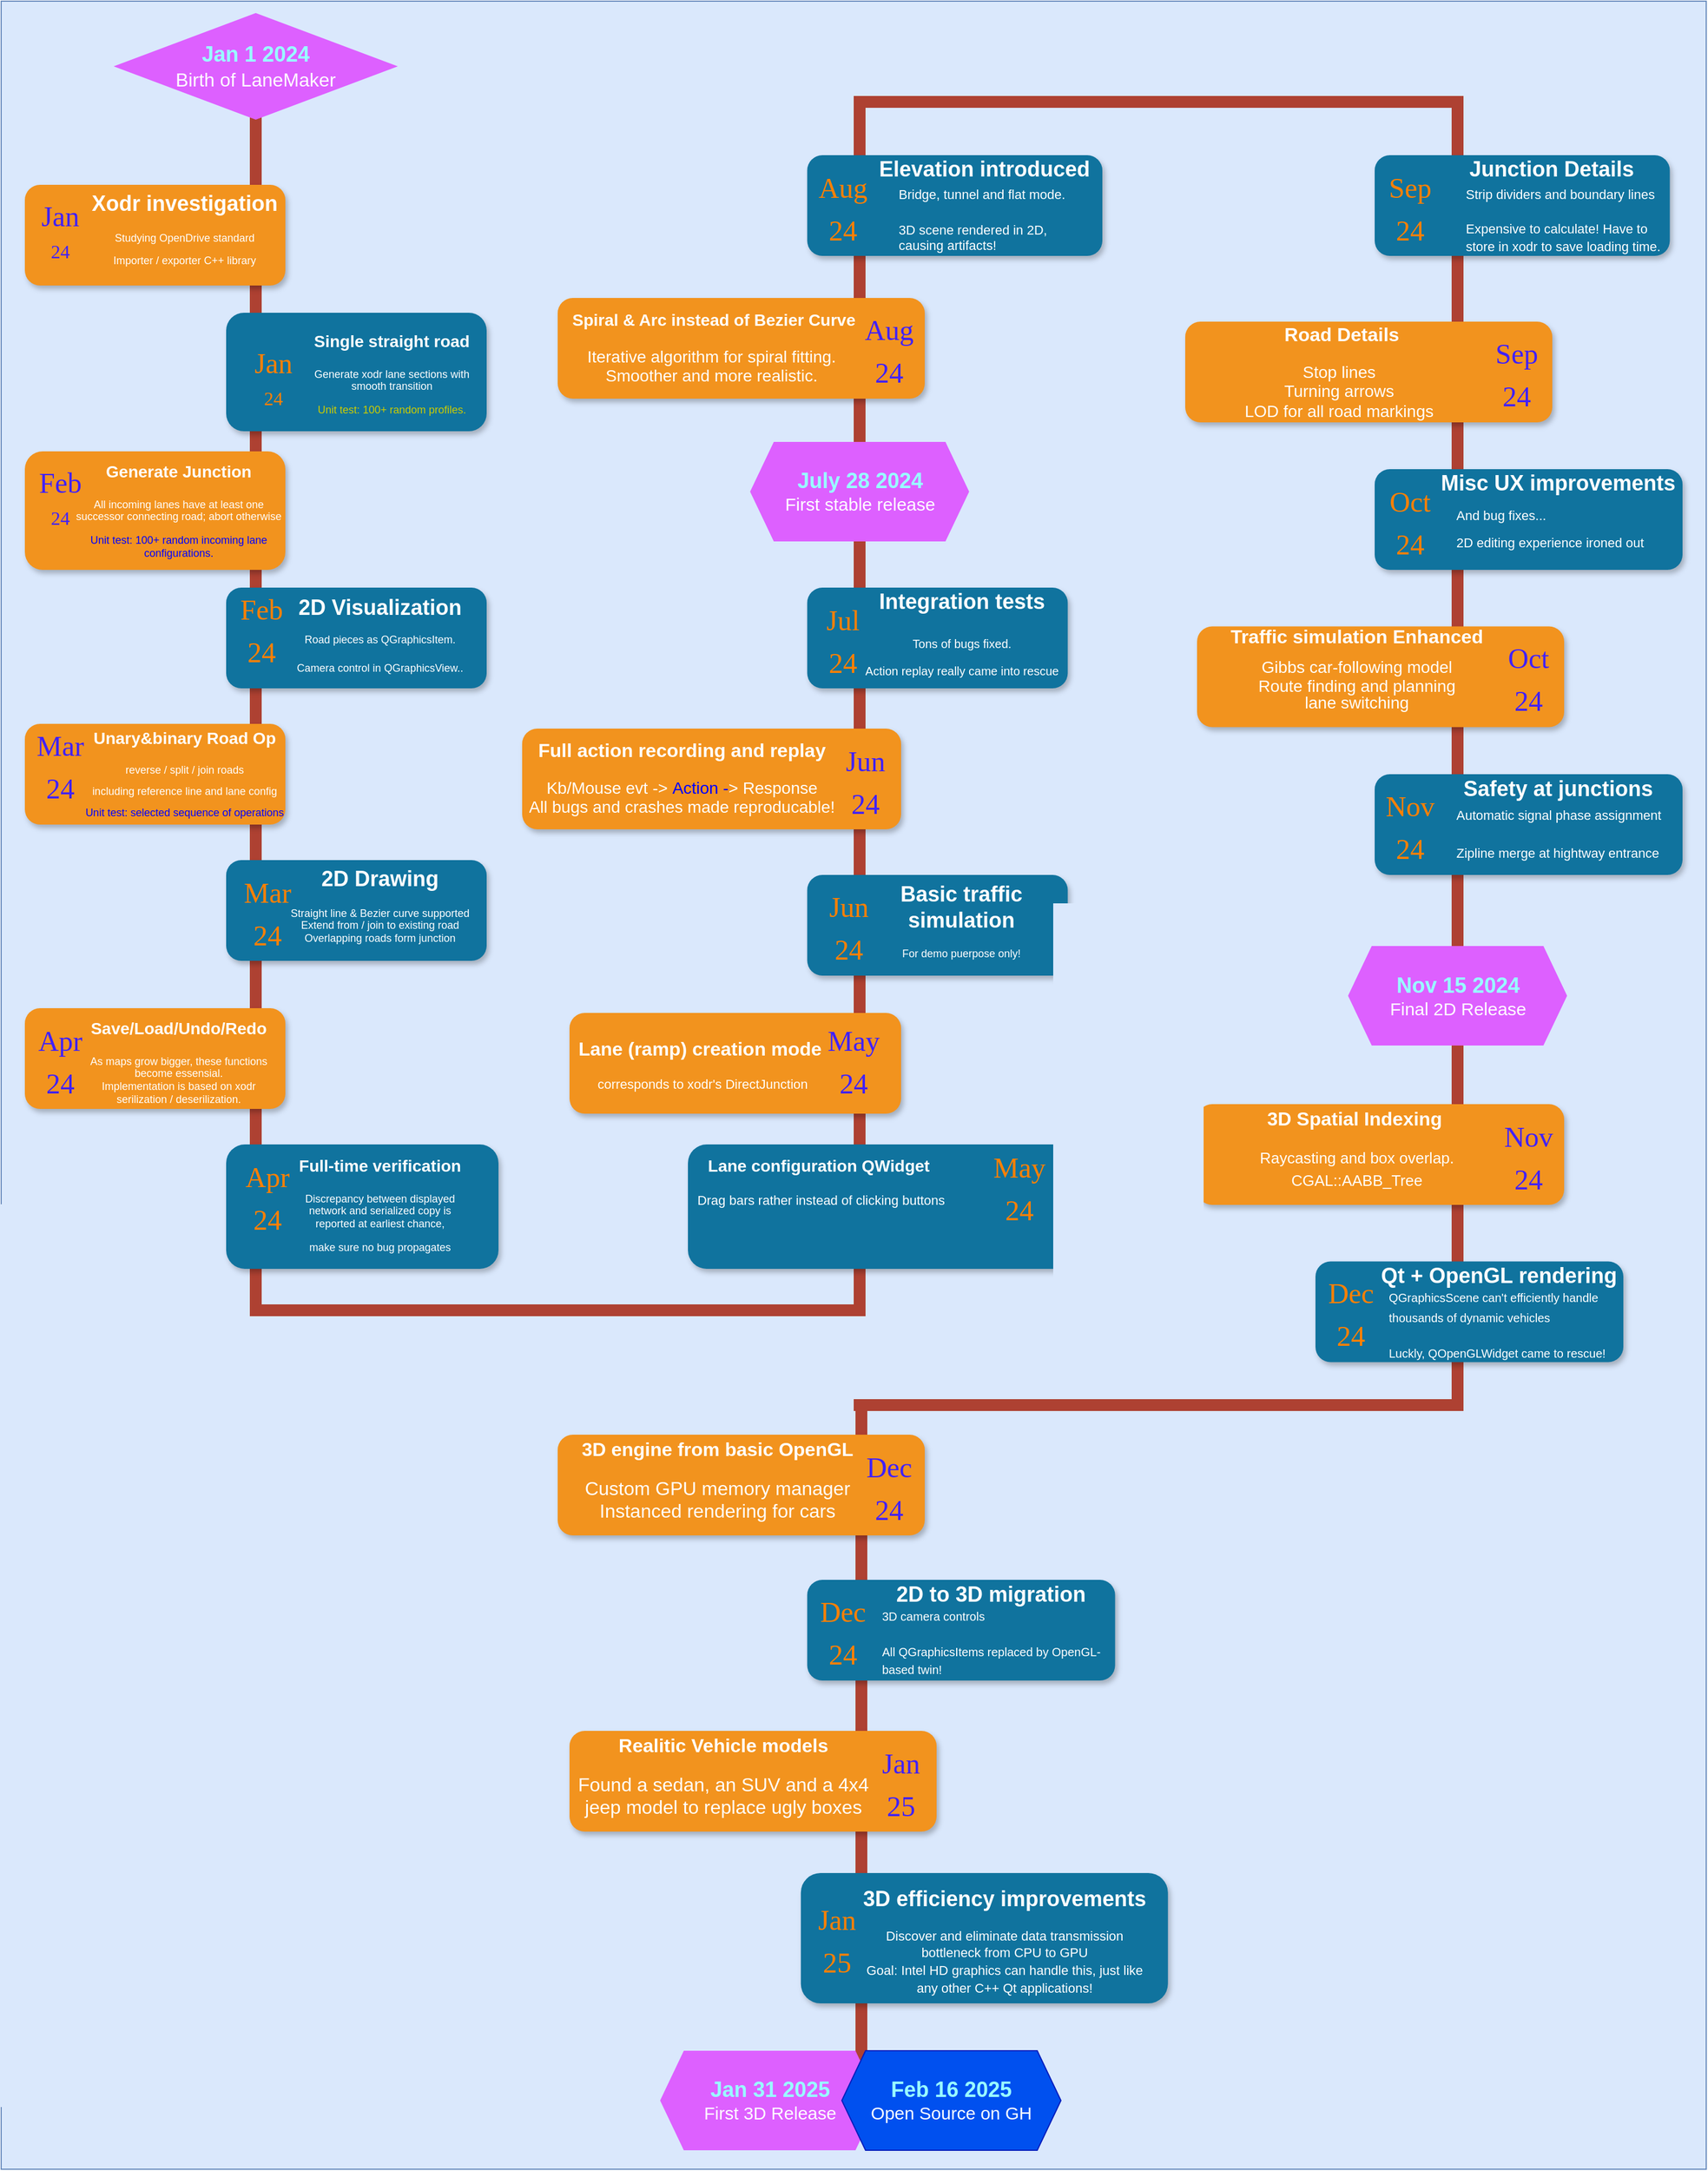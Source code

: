 <mxfile version="26.0.10">
  <diagram name="Page-1" id="fbcf5db9-b524-4cd4-e4f3-379dc89c3999">
    <mxGraphModel dx="1881" dy="1330" grid="1" gridSize="10" guides="1" tooltips="1" connect="1" arrows="1" fold="1" page="1" pageScale="1" pageWidth="850" pageHeight="1100" background="none" math="0" shadow="0">
      <root>
        <mxCell id="0" />
        <mxCell id="1" parent="0" />
        <mxCell id="gdTOuHleY5k2Hak_XxqP-114" value="" style="rounded=0;whiteSpace=wrap;html=1;fillColor=#dae8fc;strokeColor=#6c8ebf;" parent="1" vertex="1">
          <mxGeometry x="160" y="10" width="1440" height="1830" as="geometry" />
        </mxCell>
        <mxCell id="2a0f93b5c73ef8e7-1" value="" style="line;strokeWidth=10;direction=south;html=1;fillColor=none;fontSize=13;fontColor=#000000;align=center;strokeColor=#AE4132;" parent="1" vertex="1">
          <mxGeometry x="370" y="100" width="10" height="1020" as="geometry" />
        </mxCell>
        <mxCell id="2a0f93b5c73ef8e7-2" value="" style="rounded=1;whiteSpace=wrap;html=1;strokeColor=none;strokeWidth=1;fillColor=#F2931E;fontSize=13;fontColor=#FFFFFF;align=center;gradientColor=none;gradientDirection=east;verticalAlign=top;shadow=1;" parent="1" vertex="1">
          <mxGeometry x="180" y="165" width="220" height="85" as="geometry" />
        </mxCell>
        <mxCell id="2a0f93b5c73ef8e7-3" value="&lt;font face=&quot;Verdana&quot; style=&quot;font-size: 24px; line-height: 60%; color: light-dark(rgb(65, 33, 255), rgb(18, 18, 18));&quot;&gt;Jan&lt;/font&gt;&lt;div style=&quot;line-height: 60%;&quot;&gt;&lt;span style=&quot;font-size: medium; background-color: transparent; line-height: 60%;&quot;&gt;&lt;font style=&quot;color: light-dark(rgb(65, 33, 255), rgb(18, 18, 18));&quot; face=&quot;Verdana&quot;&gt;24&lt;/font&gt;&lt;/span&gt;&lt;/div&gt;" style="text;html=1;strokeColor=none;fillColor=none;align=center;verticalAlign=middle;whiteSpace=wrap;fontSize=30;fontColor=#FFFFFF;" parent="1" vertex="1">
          <mxGeometry x="190" y="169" width="40" height="60" as="geometry" />
        </mxCell>
        <mxCell id="2a0f93b5c73ef8e7-4" value="" style="rounded=1;whiteSpace=wrap;html=1;strokeColor=none;strokeWidth=1;fillColor=#10739E;fontSize=13;fontColor=#FFFFFF;align=center;gradientColor=none;gradientDirection=east;verticalAlign=top;shadow=1;" parent="1" vertex="1">
          <mxGeometry x="350" y="273" width="220" height="100" as="geometry" />
        </mxCell>
        <mxCell id="2a0f93b5c73ef8e7-6" value="" style="rounded=1;whiteSpace=wrap;html=1;strokeColor=none;strokeWidth=1;fillColor=#F2931E;fontSize=13;fontColor=#FFFFFF;align=center;gradientColor=none;gradientDirection=east;verticalAlign=top;shadow=1;" parent="1" vertex="1">
          <mxGeometry x="180" y="390" width="220" height="100" as="geometry" />
        </mxCell>
        <mxCell id="2a0f93b5c73ef8e7-8" value="" style="rounded=1;whiteSpace=wrap;html=1;strokeColor=none;strokeWidth=1;fillColor=#10739E;fontSize=13;fontColor=#FFFFFF;align=center;gradientColor=none;gradientDirection=east;verticalAlign=top;shadow=1;" parent="1" vertex="1">
          <mxGeometry x="350" y="505" width="220" height="85" as="geometry" />
        </mxCell>
        <mxCell id="2a0f93b5c73ef8e7-10" value="" style="rounded=1;whiteSpace=wrap;html=1;strokeColor=none;strokeWidth=1;fillColor=#F2931E;fontSize=13;fontColor=#FFFFFF;align=center;gradientColor=none;gradientDirection=east;verticalAlign=top;shadow=1;" parent="1" vertex="1">
          <mxGeometry x="180" y="620" width="220" height="85" as="geometry" />
        </mxCell>
        <mxCell id="2a0f93b5c73ef8e7-12" value="" style="rounded=1;whiteSpace=wrap;html=1;strokeColor=none;strokeWidth=1;fillColor=#10739E;fontSize=13;fontColor=#FFFFFF;align=center;gradientColor=none;gradientDirection=east;verticalAlign=top;shadow=1;" parent="1" vertex="1">
          <mxGeometry x="350" y="735" width="220" height="85" as="geometry" />
        </mxCell>
        <mxCell id="2a0f93b5c73ef8e7-14" value="" style="rounded=1;whiteSpace=wrap;html=1;strokeColor=none;strokeWidth=1;fillColor=#F2931E;fontSize=13;fontColor=#FFFFFF;align=center;gradientColor=none;gradientDirection=east;verticalAlign=top;shadow=1;" parent="1" vertex="1">
          <mxGeometry x="180" y="860" width="220" height="85" as="geometry" />
        </mxCell>
        <mxCell id="2a0f93b5c73ef8e7-16" value="" style="rounded=1;whiteSpace=wrap;html=1;strokeColor=none;strokeWidth=1;fillColor=#10739E;fontSize=13;fontColor=#FFFFFF;align=center;gradientColor=none;gradientDirection=east;verticalAlign=top;shadow=1;" parent="1" vertex="1">
          <mxGeometry x="350" y="975" width="230" height="105" as="geometry" />
        </mxCell>
        <mxCell id="2a0f93b5c73ef8e7-18" value="&lt;h1 style=&quot;text-align: start;&quot;&gt;&lt;font style=&quot;font-size: 18px;&quot;&gt;Xodr&amp;nbsp;investigation&lt;/font&gt;&lt;/h1&gt;&lt;p&gt;Studying OpenDrive standard&lt;/p&gt;&lt;p&gt;Importer / exporter C++ library&lt;br&gt;&lt;/p&gt;&lt;p&gt;&lt;br&gt;&lt;/p&gt;" style="text;html=1;spacing=5;spacingTop=-20;whiteSpace=wrap;overflow=hidden;strokeColor=none;strokeWidth=4;fillColor=none;gradientColor=#007FFF;fontSize=9;fontColor=#FFFFFF;align=center;" parent="1" vertex="1">
          <mxGeometry x="230" y="169" width="170" height="77" as="geometry" />
        </mxCell>
        <mxCell id="2a0f93b5c73ef8e7-19" value="&lt;h1&gt;&lt;font style=&quot;font-size: 14px;&quot;&gt;Single straight road&lt;/font&gt;&lt;/h1&gt;&lt;p&gt;Generate xodr lane sections with smooth transition&lt;/p&gt;&lt;p&gt;&lt;font style=&quot;color: rgb(204, 204, 0);&quot;&gt;Unit test: 100+ random profiles.&lt;/font&gt;&lt;/p&gt;" style="text;html=1;spacing=5;spacingTop=-20;whiteSpace=wrap;overflow=hidden;strokeColor=none;strokeWidth=4;fillColor=none;gradientColor=#007FFF;fontSize=9;fontColor=#FFFFFF;align=center;" parent="1" vertex="1">
          <mxGeometry x="410" y="284" width="160" height="96" as="geometry" />
        </mxCell>
        <mxCell id="2a0f93b5c73ef8e7-20" value="&lt;h1&gt;&lt;font style=&quot;font-size: 14px;&quot;&gt;Generate Junction&lt;/font&gt;&lt;/h1&gt;&lt;p&gt;All incoming lanes have at least one successor connecting road; abort otherwise&lt;/p&gt;&lt;p&gt;&lt;font style=&quot;color: rgb(0, 0, 255);&quot;&gt;Unit test: 100+ random incoming lane configurations.&lt;/font&gt;&lt;/p&gt;" style="text;html=1;spacing=5;spacingTop=-20;whiteSpace=wrap;overflow=hidden;strokeColor=none;strokeWidth=4;fillColor=none;gradientColor=#007FFF;fontSize=9;fontColor=#FFFFFF;align=center;" parent="1" vertex="1">
          <mxGeometry x="215" y="394" width="190" height="96" as="geometry" />
        </mxCell>
        <mxCell id="2a0f93b5c73ef8e7-21" value="&lt;h1&gt;2D Visualization&lt;/h1&gt;&lt;p style=&quot;line-height: 70%;&quot;&gt;Road pieces as QGraphicsItem.&lt;/p&gt;&lt;h1 style=&quot;line-height: 70%;&quot;&gt;&lt;span style=&quot;background-color: transparent; color: light-dark(rgb(255, 255, 255), rgb(18, 18, 18)); font-size: 9px; font-weight: normal; line-height: 70%;&quot;&gt;Camera control in&amp;nbsp;&lt;/span&gt;&lt;span style=&quot;background-color: transparent; color: light-dark(rgb(255, 255, 255), rgb(18, 18, 18)); font-size: 9px; font-weight: normal; line-height: 70%;&quot;&gt;QGraphicsView.&lt;/span&gt;&lt;span style=&quot;background-color: transparent; color: light-dark(rgb(255, 255, 255), rgb(18, 18, 18)); font-size: 9px; font-weight: normal; line-height: 100%;&quot;&gt;.&lt;/span&gt;&lt;/h1&gt;&lt;h1&gt;&lt;br&gt;&lt;/h1&gt;" style="text;html=1;spacing=5;spacingTop=-20;whiteSpace=wrap;overflow=hidden;strokeColor=none;strokeWidth=4;fillColor=none;gradientColor=#007FFF;fontSize=9;fontColor=#FFFFFF;align=center;" parent="1" vertex="1">
          <mxGeometry x="400" y="510" width="160" height="76" as="geometry" />
        </mxCell>
        <mxCell id="2a0f93b5c73ef8e7-22" value="&lt;h1&gt;&lt;span style=&quot;font-size: 14px;&quot;&gt;Unary&amp;amp;binary Road Op&lt;/span&gt;&lt;/h1&gt;&lt;p style=&quot;line-height: 100%;&quot;&gt;reverse / split / join roads&lt;/p&gt;&lt;p style=&quot;line-height: 100%;&quot;&gt;including reference line and lane config&lt;/p&gt;&lt;p style=&quot;line-height: 100%;&quot;&gt;&lt;font style=&quot;color: rgb(0, 0, 255);&quot;&gt;Unit test: selected sequence of operations&lt;/font&gt;&lt;/p&gt;" style="text;html=1;spacing=5;spacingTop=-20;whiteSpace=wrap;overflow=hidden;strokeColor=none;strokeWidth=4;fillColor=none;gradientColor=#007FFF;fontSize=9;fontColor=#FFFFFF;align=center;" parent="1" vertex="1">
          <mxGeometry x="225" y="619" width="180" height="86" as="geometry" />
        </mxCell>
        <mxCell id="2a0f93b5c73ef8e7-23" value="&lt;h1&gt;2D Drawing&lt;/h1&gt;&lt;div&gt;Straight line &amp;amp; Bezier curve supported&lt;/div&gt;&lt;div&gt;Extend from / join to existing road&lt;/div&gt;&lt;div&gt;Overlapping roads form junction&lt;/div&gt;" style="text;html=1;spacing=5;spacingTop=-20;whiteSpace=wrap;overflow=hidden;strokeColor=none;strokeWidth=4;fillColor=none;gradientColor=#007FFF;fontSize=9;fontColor=#FFFFFF;align=center;" parent="1" vertex="1">
          <mxGeometry x="400" y="739" width="160" height="77" as="geometry" />
        </mxCell>
        <mxCell id="2a0f93b5c73ef8e7-24" value="&lt;h1&gt;&lt;span style=&quot;background-color: transparent; color: light-dark(rgb(255, 255, 255), rgb(18, 18, 18)); font-size: 14px;&quot;&gt;Save/Load/Undo/Redo&lt;/span&gt;&lt;/h1&gt;&lt;div&gt;&lt;font style=&quot;font-size: 9px;&quot;&gt;As maps grow bigger, these functions become essensial.&lt;/font&gt;&lt;/div&gt;&lt;div&gt;&lt;font style=&quot;font-size: 9px;&quot;&gt;Implementation is based on xodr serilization / de&lt;/font&gt;&lt;span style=&quot;background-color: transparent; color: light-dark(rgb(255, 255, 255), rgb(18, 18, 18));&quot;&gt;serilization.&lt;/span&gt;&lt;/div&gt;" style="text;html=1;spacing=5;spacingTop=-20;whiteSpace=wrap;overflow=hidden;strokeColor=none;strokeWidth=4;fillColor=none;gradientColor=#007FFF;fontSize=9;fontColor=#FFFFFF;align=center;" parent="1" vertex="1">
          <mxGeometry x="230" y="864" width="160" height="77" as="geometry" />
        </mxCell>
        <mxCell id="2a0f93b5c73ef8e7-25" value="&lt;h1&gt;&lt;font style=&quot;font-size: 14px;&quot;&gt;Full-time verification&lt;/font&gt;&lt;/h1&gt;&lt;p&gt;Discrepancy between displayed network and serialized copy is reported at earliest chance,&lt;/p&gt;&lt;p&gt;make sure no bug propagates&lt;/p&gt;" style="text;html=1;spacing=5;spacingTop=-20;whiteSpace=wrap;overflow=hidden;strokeColor=none;strokeWidth=4;fillColor=none;gradientColor=#007FFF;fontSize=9;fontColor=#FFFFFF;align=center;" parent="1" vertex="1">
          <mxGeometry x="400" y="980" width="160" height="90" as="geometry" />
        </mxCell>
        <mxCell id="gdTOuHleY5k2Hak_XxqP-1" value="&lt;font face=&quot;Verdana&quot; style=&quot;font-size: 24px; line-height: 60%; color: rgb(255, 128, 0);&quot;&gt;Jan&lt;/font&gt;&lt;div style=&quot;line-height: 60%;&quot;&gt;&lt;span style=&quot;font-size: medium; background-color: transparent; line-height: 60%;&quot;&gt;&lt;font style=&quot;color: rgb(255, 128, 0);&quot; face=&quot;Verdana&quot;&gt;24&lt;/font&gt;&lt;/span&gt;&lt;/div&gt;" style="text;html=1;strokeColor=none;fillColor=none;align=center;verticalAlign=middle;whiteSpace=wrap;fontSize=30;fontColor=#FFFFFF;" parent="1" vertex="1">
          <mxGeometry x="370" y="293" width="40" height="60" as="geometry" />
        </mxCell>
        <mxCell id="gdTOuHleY5k2Hak_XxqP-2" value="&lt;font face=&quot;Verdana&quot; style=&quot;font-size: 24px; line-height: 60%; color: light-dark(rgb(65, 33, 255), rgb(18, 18, 18));&quot;&gt;Feb&lt;/font&gt;&lt;div style=&quot;line-height: 60%;&quot;&gt;&lt;span style=&quot;font-size: medium; background-color: transparent; line-height: 60%;&quot;&gt;&lt;font style=&quot;color: light-dark(rgb(65, 33, 255), rgb(18, 18, 18));&quot; face=&quot;Verdana&quot;&gt;24&lt;/font&gt;&lt;/span&gt;&lt;/div&gt;" style="text;html=1;strokeColor=none;fillColor=none;align=center;verticalAlign=middle;whiteSpace=wrap;fontSize=30;fontColor=#FFFFFF;" parent="1" vertex="1">
          <mxGeometry x="190" y="394" width="40" height="60" as="geometry" />
        </mxCell>
        <mxCell id="gdTOuHleY5k2Hak_XxqP-4" value="&lt;font face=&quot;Verdana&quot; color=&quot;#ff8000&quot;&gt;&lt;span style=&quot;font-size: 24px;&quot;&gt;Feb&lt;/span&gt;&lt;/font&gt;&lt;div&gt;&lt;font face=&quot;Verdana&quot; color=&quot;#ff8000&quot;&gt;&lt;span style=&quot;font-size: 24px;&quot;&gt;24&lt;/span&gt;&lt;/font&gt;&lt;/div&gt;" style="text;html=1;strokeColor=none;fillColor=none;align=center;verticalAlign=middle;whiteSpace=wrap;fontSize=30;fontColor=#FFFFFF;" parent="1" vertex="1">
          <mxGeometry x="360" y="509" width="40" height="60" as="geometry" />
        </mxCell>
        <mxCell id="gdTOuHleY5k2Hak_XxqP-5" value="&lt;font face=&quot;Verdana&quot; color=&quot;#4121ff&quot;&gt;&lt;span style=&quot;font-size: 24px;&quot;&gt;Mar&lt;/span&gt;&lt;/font&gt;&lt;div&gt;&lt;font face=&quot;Verdana&quot; color=&quot;#4121ff&quot;&gt;&lt;span style=&quot;font-size: 24px;&quot;&gt;24&lt;/span&gt;&lt;/font&gt;&lt;/div&gt;" style="text;html=1;strokeColor=none;fillColor=none;align=center;verticalAlign=middle;whiteSpace=wrap;fontSize=30;fontColor=#FFFFFF;" parent="1" vertex="1">
          <mxGeometry x="190" y="624" width="40" height="60" as="geometry" />
        </mxCell>
        <mxCell id="gdTOuHleY5k2Hak_XxqP-6" value="&lt;font face=&quot;Verdana&quot; color=&quot;#ff8000&quot;&gt;&lt;span style=&quot;font-size: 24px;&quot;&gt;Mar&lt;/span&gt;&lt;/font&gt;&lt;div&gt;&lt;font face=&quot;Verdana&quot; color=&quot;#ff8000&quot;&gt;&lt;span style=&quot;font-size: 24px;&quot;&gt;24&lt;/span&gt;&lt;/font&gt;&lt;/div&gt;" style="text;html=1;strokeColor=none;fillColor=none;align=center;verticalAlign=middle;whiteSpace=wrap;fontSize=30;fontColor=#FFFFFF;" parent="1" vertex="1">
          <mxGeometry x="365" y="747.5" width="40" height="60" as="geometry" />
        </mxCell>
        <mxCell id="gdTOuHleY5k2Hak_XxqP-7" value="&lt;font face=&quot;Verdana&quot; color=&quot;#4121ff&quot;&gt;&lt;span style=&quot;font-size: 24px;&quot;&gt;Apr&lt;/span&gt;&lt;/font&gt;&lt;div&gt;&lt;font face=&quot;Verdana&quot; color=&quot;#4121ff&quot;&gt;&lt;span style=&quot;font-size: 24px;&quot;&gt;24&lt;/span&gt;&lt;/font&gt;&lt;/div&gt;" style="text;html=1;strokeColor=none;fillColor=none;align=center;verticalAlign=middle;whiteSpace=wrap;fontSize=30;fontColor=#FFFFFF;" parent="1" vertex="1">
          <mxGeometry x="190" y="872.5" width="40" height="60" as="geometry" />
        </mxCell>
        <mxCell id="gdTOuHleY5k2Hak_XxqP-8" value="&lt;font face=&quot;Verdana&quot; color=&quot;#ff8000&quot;&gt;&lt;span style=&quot;font-size: 24px;&quot;&gt;Apr&lt;/span&gt;&lt;/font&gt;&lt;div&gt;&lt;font face=&quot;Verdana&quot; color=&quot;#ff8000&quot;&gt;&lt;span style=&quot;font-size: 24px;&quot;&gt;24&lt;/span&gt;&lt;/font&gt;&lt;/div&gt;" style="text;html=1;strokeColor=none;fillColor=none;align=center;verticalAlign=middle;whiteSpace=wrap;fontSize=30;fontColor=#FFFFFF;" parent="1" vertex="1">
          <mxGeometry x="365" y="987.5" width="40" height="60" as="geometry" />
        </mxCell>
        <mxCell id="gdTOuHleY5k2Hak_XxqP-11" value="" style="line;strokeWidth=10;direction=west;html=1;fillColor=none;fontSize=13;fontColor=#000000;align=center;strokeColor=#AE4132;rotation=0;" parent="1" vertex="1">
          <mxGeometry x="370" y="1110" width="515" height="10" as="geometry" />
        </mxCell>
        <mxCell id="gdTOuHleY5k2Hak_XxqP-13" value="" style="line;strokeWidth=10;direction=south;html=1;fillColor=none;fontSize=13;fontColor=#000000;align=center;strokeColor=#AE4132;" parent="1" vertex="1">
          <mxGeometry x="880" y="100" width="10" height="1020" as="geometry" />
        </mxCell>
        <mxCell id="gdTOuHleY5k2Hak_XxqP-14" value="" style="rounded=1;whiteSpace=wrap;html=1;strokeColor=none;strokeWidth=1;fillColor=#F2931E;fontSize=13;fontColor=#FFFFFF;align=center;gradientColor=none;gradientDirection=east;verticalAlign=top;shadow=1;" parent="1" vertex="1">
          <mxGeometry x="640" y="864" width="280" height="85" as="geometry" />
        </mxCell>
        <mxCell id="gdTOuHleY5k2Hak_XxqP-15" value="" style="rounded=1;whiteSpace=wrap;html=1;strokeColor=none;strokeWidth=1;fillColor=#10739E;fontSize=13;fontColor=#FFFFFF;align=center;gradientColor=none;gradientDirection=east;verticalAlign=top;shadow=1;" parent="1" vertex="1">
          <mxGeometry x="740" y="975" width="330" height="105" as="geometry" />
        </mxCell>
        <mxCell id="gdTOuHleY5k2Hak_XxqP-17" value="&lt;h1&gt;&lt;span style=&quot;background-color: transparent; color: light-dark(rgb(255, 255, 255), rgb(18, 18, 18)); font-size: 14px;&quot;&gt;Lane configuration QWidget&amp;nbsp;&lt;/span&gt;&lt;/h1&gt;&lt;div&gt;&lt;span style=&quot;font-size: 11px;&quot;&gt;Drag bars rather instead of clicking buttons&lt;/span&gt;&lt;/div&gt;" style="text;html=1;spacing=5;spacingTop=-20;whiteSpace=wrap;overflow=hidden;strokeColor=none;strokeWidth=4;fillColor=none;gradientColor=#007FFF;fontSize=9;fontColor=#FFFFFF;align=center;" parent="1" vertex="1">
          <mxGeometry x="740" y="980" width="225" height="50" as="geometry" />
        </mxCell>
        <mxCell id="gdTOuHleY5k2Hak_XxqP-18" value="" style="shape=image;verticalLabelPosition=bottom;labelBackgroundColor=default;verticalAlign=top;aspect=fixed;imageAspect=0;image=https://raw.githubusercontent.com/guotata1996/guotata1996.github.io/master/assets/img/post5/profile_editing_widget.JPG;" parent="1" vertex="1">
          <mxGeometry x="749.25" y="1046.04" width="311.5" height="23.96" as="geometry" />
        </mxCell>
        <mxCell id="gdTOuHleY5k2Hak_XxqP-16" value="&lt;font face=&quot;Verdana&quot; color=&quot;#ff8000&quot;&gt;&lt;span style=&quot;font-size: 24px;&quot;&gt;May&lt;/span&gt;&lt;/font&gt;&lt;div&gt;&lt;font face=&quot;Verdana&quot; color=&quot;#ff8000&quot;&gt;&lt;span style=&quot;font-size: 24px;&quot;&gt;24&lt;/span&gt;&lt;/font&gt;&lt;/div&gt;" style="text;html=1;strokeColor=none;fillColor=none;align=center;verticalAlign=middle;whiteSpace=wrap;fontSize=30;fontColor=#FFFFFF;" parent="1" vertex="1">
          <mxGeometry x="1000" y="980" width="40" height="60" as="geometry" />
        </mxCell>
        <mxCell id="gdTOuHleY5k2Hak_XxqP-19" value="&lt;font face=&quot;Verdana&quot; color=&quot;#4121ff&quot;&gt;&lt;span style=&quot;font-size: 24px;&quot;&gt;May 24&lt;/span&gt;&lt;/font&gt;" style="text;html=1;strokeColor=none;fillColor=none;align=center;verticalAlign=middle;whiteSpace=wrap;fontSize=30;fontColor=#FFFFFF;" parent="1" vertex="1">
          <mxGeometry x="860" y="872.5" width="40" height="60" as="geometry" />
        </mxCell>
        <mxCell id="gdTOuHleY5k2Hak_XxqP-21" value="&lt;h1&gt;&lt;span style=&quot;background-color: transparent; color: light-dark(rgb(255, 255, 255), rgb(18, 18, 18));&quot;&gt;&lt;font style=&quot;font-size: 16px;&quot;&gt;Lane (ramp) creation mode&amp;nbsp;&lt;/font&gt;&lt;/span&gt;&lt;/h1&gt;&lt;div&gt;&lt;span style=&quot;font-size: 11px;&quot;&gt;corresponds to xodr&#39;s DirectJunction&lt;/span&gt;&lt;/div&gt;" style="text;html=1;spacing=5;spacingTop=-20;whiteSpace=wrap;overflow=hidden;strokeColor=none;strokeWidth=4;fillColor=none;gradientColor=#007FFF;fontSize=9;fontColor=#FFFFFF;align=center;" parent="1" vertex="1">
          <mxGeometry x="640" y="881.5" width="225" height="50" as="geometry" />
        </mxCell>
        <mxCell id="gdTOuHleY5k2Hak_XxqP-26" value="" style="rounded=1;whiteSpace=wrap;html=1;strokeColor=none;strokeWidth=1;fillColor=#10739E;fontSize=13;fontColor=#FFFFFF;align=center;gradientColor=none;gradientDirection=east;verticalAlign=top;shadow=1;" parent="1" vertex="1">
          <mxGeometry x="840.75" y="747.5" width="220" height="85" as="geometry" />
        </mxCell>
        <mxCell id="gdTOuHleY5k2Hak_XxqP-27" value="&lt;h1&gt;Basic traffic simulation&lt;/h1&gt;&lt;div&gt;For demo puerpose only!&lt;/div&gt;" style="text;html=1;spacing=5;spacingTop=-20;whiteSpace=wrap;overflow=hidden;strokeColor=none;strokeWidth=4;fillColor=none;gradientColor=#007FFF;fontSize=9;fontColor=#FFFFFF;align=center;" parent="1" vertex="1">
          <mxGeometry x="890.75" y="751.5" width="160" height="77" as="geometry" />
        </mxCell>
        <mxCell id="gdTOuHleY5k2Hak_XxqP-28" value="&lt;font face=&quot;Verdana&quot; color=&quot;#ff8000&quot;&gt;&lt;span style=&quot;font-size: 24px;&quot;&gt;Jun&lt;/span&gt;&lt;/font&gt;&lt;div&gt;&lt;font face=&quot;Verdana&quot; color=&quot;#ff8000&quot;&gt;&lt;span style=&quot;font-size: 24px;&quot;&gt;24&lt;/span&gt;&lt;/font&gt;&lt;/div&gt;" style="text;html=1;strokeColor=none;fillColor=none;align=center;verticalAlign=middle;whiteSpace=wrap;fontSize=30;fontColor=#FFFFFF;" parent="1" vertex="1">
          <mxGeometry x="855.75" y="760" width="40" height="60" as="geometry" />
        </mxCell>
        <mxCell id="gdTOuHleY5k2Hak_XxqP-35" value="" style="rounded=1;whiteSpace=wrap;html=1;strokeColor=none;strokeWidth=1;fillColor=#F2931E;fontSize=13;fontColor=#FFFFFF;align=center;gradientColor=none;gradientDirection=east;verticalAlign=top;shadow=1;" parent="1" vertex="1">
          <mxGeometry x="600" y="624" width="320" height="85" as="geometry" />
        </mxCell>
        <mxCell id="gdTOuHleY5k2Hak_XxqP-36" value="&lt;font face=&quot;Verdana&quot; color=&quot;#4121ff&quot;&gt;&lt;span style=&quot;font-size: 24px;&quot;&gt;Jun&lt;/span&gt;&lt;/font&gt;&lt;div&gt;&lt;font face=&quot;Verdana&quot; color=&quot;#4121ff&quot;&gt;&lt;span style=&quot;font-size: 24px;&quot;&gt;24&lt;/span&gt;&lt;/font&gt;&lt;/div&gt;" style="text;html=1;strokeColor=none;fillColor=none;align=center;verticalAlign=middle;whiteSpace=wrap;fontSize=30;fontColor=#FFFFFF;" parent="1" vertex="1">
          <mxGeometry x="870" y="636.5" width="40" height="60" as="geometry" />
        </mxCell>
        <mxCell id="gdTOuHleY5k2Hak_XxqP-37" value="&lt;h1&gt;&lt;span style=&quot;background-color: transparent; color: light-dark(rgb(255, 255, 255), rgb(18, 18, 18));&quot;&gt;&lt;font style=&quot;font-size: 16px;&quot;&gt;Full action recording and replay&lt;/font&gt;&lt;/span&gt;&lt;/h1&gt;&lt;div&gt;&lt;span style=&quot;font-size: 14px;&quot;&gt;Kb/Mouse evt -&amp;gt;&amp;nbsp;&lt;font style=&quot;color: rgb(0, 0, 255);&quot;&gt;Action -&lt;/font&gt;&amp;gt; Response&lt;/span&gt;&lt;/div&gt;&lt;div&gt;&lt;span style=&quot;font-size: 14px;&quot;&gt;All bugs and crashes made reproducable!&lt;/span&gt;&lt;/div&gt;&lt;div&gt;&lt;br&gt;&lt;/div&gt;" style="text;html=1;spacing=5;spacingTop=-20;whiteSpace=wrap;overflow=hidden;strokeColor=none;strokeWidth=4;fillColor=none;gradientColor=#007FFF;fontSize=9;fontColor=#FFFFFF;align=center;" parent="1" vertex="1">
          <mxGeometry x="600" y="630" width="270" height="87.5" as="geometry" />
        </mxCell>
        <mxCell id="gdTOuHleY5k2Hak_XxqP-38" value="&lt;font style=&quot;font-size: 18px; color: rgb(153, 255, 255);&quot;&gt;&lt;b style=&quot;&quot;&gt;Jan 1 2024&lt;/b&gt;&lt;/font&gt;&lt;div&gt;&lt;font style=&quot;font-size: 16px; color: rgb(255, 255, 255);&quot;&gt;Birth of LaneMaker&lt;/font&gt;&lt;/div&gt;" style="rhombus;whiteSpace=wrap;html=1;fillColor=#DD60FF;strokeColor=none;" parent="1" vertex="1">
          <mxGeometry x="255" y="20" width="240" height="90" as="geometry" />
        </mxCell>
        <mxCell id="gdTOuHleY5k2Hak_XxqP-40" value="&lt;font style=&quot;font-size: 18px; color: rgb(153, 255, 255);&quot;&gt;&lt;b style=&quot;&quot;&gt;July 28 2024&lt;/b&gt;&lt;/font&gt;&lt;div&gt;&lt;div&gt;&lt;font style=&quot;color: rgb(255, 255, 255); font-size: 15px;&quot;&gt;First stable release&lt;/font&gt;&lt;/div&gt;&lt;/div&gt;" style="shape=hexagon;perimeter=hexagonPerimeter2;whiteSpace=wrap;html=1;fixedSize=1;fillColor=#DD60FF;strokeColor=none;" parent="1" vertex="1">
          <mxGeometry x="792.5" y="382" width="185" height="84" as="geometry" />
        </mxCell>
        <mxCell id="gdTOuHleY5k2Hak_XxqP-41" value="" style="rounded=1;whiteSpace=wrap;html=1;strokeColor=none;strokeWidth=1;fillColor=#10739E;fontSize=13;fontColor=#FFFFFF;align=center;gradientColor=none;gradientDirection=east;verticalAlign=top;shadow=1;" parent="1" vertex="1">
          <mxGeometry x="840.75" y="505" width="220" height="85" as="geometry" />
        </mxCell>
        <mxCell id="gdTOuHleY5k2Hak_XxqP-42" value="&lt;h1&gt;&lt;span style=&quot;background-color: transparent; color: light-dark(rgb(255, 255, 255), rgb(18, 18, 18));&quot;&gt;Integration tests&lt;/span&gt;&lt;/h1&gt;&lt;h1 style=&quot;line-height: 100%;&quot;&gt;&lt;span style=&quot;font-weight: 400; font-size: x-small; background-color: transparent; color: light-dark(rgb(255, 255, 255), rgb(18, 18, 18)); line-height: 100%;&quot;&gt;Tons of bugs fixed.&lt;/span&gt;&lt;/h1&gt;&lt;div style=&quot;line-height: 100%;&quot;&gt;&lt;span style=&quot;font-size: x-small; line-height: 100%;&quot;&gt;Action replay really came into rescue&lt;/span&gt;&lt;font size=&quot;1&quot;&gt;&lt;span style=&quot;font-weight: 400;&quot;&gt;&lt;/span&gt;&lt;/font&gt;&lt;/div&gt;&lt;div&gt;&lt;br&gt;&lt;/div&gt;" style="text;html=1;spacing=5;spacingTop=-20;whiteSpace=wrap;overflow=hidden;strokeColor=none;strokeWidth=4;fillColor=none;gradientColor=#007FFF;fontSize=9;fontColor=#FFFFFF;align=center;" parent="1" vertex="1">
          <mxGeometry x="881.5" y="505" width="179.25" height="77" as="geometry" />
        </mxCell>
        <mxCell id="gdTOuHleY5k2Hak_XxqP-43" value="&lt;font face=&quot;Verdana&quot; color=&quot;#ff8000&quot;&gt;&lt;span style=&quot;font-size: 24px;&quot;&gt;Jul&lt;/span&gt;&lt;/font&gt;&lt;div&gt;&lt;span style=&quot;font-size: 24px; color: light-dark(rgb(255, 128, 0), rgb(206, 97, 0)); font-family: Verdana; background-color: transparent;&quot;&gt;24&lt;/span&gt;&lt;/div&gt;" style="text;html=1;strokeColor=none;fillColor=none;align=center;verticalAlign=middle;whiteSpace=wrap;fontSize=30;fontColor=#FFFFFF;" parent="1" vertex="1">
          <mxGeometry x="850.75" y="517.5" width="40" height="60" as="geometry" />
        </mxCell>
        <mxCell id="gdTOuHleY5k2Hak_XxqP-44" value="" style="rounded=1;whiteSpace=wrap;html=1;strokeColor=none;strokeWidth=1;fillColor=#F2931E;fontSize=13;fontColor=#FFFFFF;align=center;gradientColor=none;gradientDirection=east;verticalAlign=top;shadow=1;" parent="1" vertex="1">
          <mxGeometry x="630" y="260.5" width="310" height="85" as="geometry" />
        </mxCell>
        <mxCell id="gdTOuHleY5k2Hak_XxqP-45" value="&lt;div&gt;&lt;font face=&quot;Verdana&quot; color=&quot;#4121ff&quot;&gt;&lt;span style=&quot;font-size: 24px;&quot;&gt;Aug&lt;/span&gt;&lt;/font&gt;&lt;/div&gt;&lt;div&gt;&lt;font face=&quot;Verdana&quot; color=&quot;#4121ff&quot;&gt;&lt;span style=&quot;font-size: 24px;&quot;&gt;24&lt;/span&gt;&lt;/font&gt;&lt;/div&gt;" style="text;html=1;strokeColor=none;fillColor=none;align=center;verticalAlign=middle;whiteSpace=wrap;fontSize=30;fontColor=#FFFFFF;" parent="1" vertex="1">
          <mxGeometry x="890" y="273" width="40" height="60" as="geometry" />
        </mxCell>
        <mxCell id="gdTOuHleY5k2Hak_XxqP-46" value="&lt;h1&gt;&lt;span style=&quot;background-color: transparent; color: light-dark(rgb(255, 255, 255), rgb(18, 18, 18));&quot;&gt;&lt;font style=&quot;font-size: 14px;&quot;&gt;&amp;nbsp;Spiral &amp;amp; Arc instead of Bezier Curve&lt;/font&gt;&lt;/span&gt;&lt;/h1&gt;&lt;div&gt;&lt;span style=&quot;font-size: 14px; background-color: transparent; color: light-dark(rgb(255, 255, 255), rgb(18, 18, 18));&quot;&gt;Iterative algorithm for spiral fitting.&lt;/span&gt;&lt;/div&gt;&lt;div&gt;&lt;span style=&quot;font-size: 14px; background-color: transparent; color: light-dark(rgb(255, 255, 255), rgb(18, 18, 18));&quot;&gt;Smoother and more realistic.&lt;/span&gt;&lt;/div&gt;&lt;div&gt;&lt;br&gt;&lt;/div&gt;" style="text;html=1;spacing=5;spacingTop=-20;whiteSpace=wrap;overflow=hidden;strokeColor=none;strokeWidth=4;fillColor=none;gradientColor=#007FFF;fontSize=9;fontColor=#FFFFFF;align=center;" parent="1" vertex="1">
          <mxGeometry x="630" y="265.5" width="260" height="87.5" as="geometry" />
        </mxCell>
        <mxCell id="gdTOuHleY5k2Hak_XxqP-49" value="" style="rounded=1;whiteSpace=wrap;html=1;strokeColor=none;strokeWidth=1;fillColor=#10739E;fontSize=13;fontColor=#FFFFFF;align=center;gradientColor=none;gradientDirection=east;verticalAlign=top;shadow=1;" parent="1" vertex="1">
          <mxGeometry x="840.75" y="140" width="249.25" height="85" as="geometry" />
        </mxCell>
        <mxCell id="gdTOuHleY5k2Hak_XxqP-50" value="&lt;h1&gt;&lt;span style=&quot;background-color: transparent; color: light-dark(rgb(255, 255, 255), rgb(18, 18, 18));&quot;&gt;Elevation introduced&lt;/span&gt;&lt;/h1&gt;&lt;h1 style=&quot;line-height: 100%;&quot;&gt;&lt;br&gt;&lt;/h1&gt;" style="text;html=1;spacing=5;spacingTop=-20;whiteSpace=wrap;overflow=hidden;strokeColor=none;strokeWidth=4;fillColor=none;gradientColor=#007FFF;fontSize=9;fontColor=#FFFFFF;align=center;" parent="1" vertex="1">
          <mxGeometry x="890.75" y="140" width="199.25" height="25" as="geometry" />
        </mxCell>
        <mxCell id="gdTOuHleY5k2Hak_XxqP-51" value="&lt;font face=&quot;Verdana&quot; color=&quot;#ff8000&quot;&gt;&lt;span style=&quot;font-size: 24px;&quot;&gt;Aug&lt;/span&gt;&lt;/font&gt;&lt;div&gt;&lt;span style=&quot;font-size: 24px; color: light-dark(rgb(255, 128, 0), rgb(206, 97, 0)); font-family: Verdana; background-color: transparent;&quot;&gt;24&lt;/span&gt;&lt;/div&gt;" style="text;html=1;strokeColor=none;fillColor=none;align=center;verticalAlign=middle;whiteSpace=wrap;fontSize=30;fontColor=#FFFFFF;" parent="1" vertex="1">
          <mxGeometry x="850.75" y="152.5" width="40" height="60" as="geometry" />
        </mxCell>
        <mxCell id="gdTOuHleY5k2Hak_XxqP-52" value="&lt;h1 style=&quot;forced-color-adjust: none; line-height: 50%;&quot;&gt;&lt;font style=&quot;forced-color-adjust: none; color: rgb(255, 255, 255); line-height: 50%; font-size: 11px;&quot;&gt;&lt;span style=&quot;forced-color-adjust: none; font-weight: 400;&quot;&gt;Bridge, tunnel and flat mode.&lt;/span&gt;&lt;/font&gt;&lt;/h1&gt;&lt;h1 style=&quot;forced-color-adjust: none; line-height: 50%;&quot;&gt;&lt;font style=&quot;forced-color-adjust: none; color: rgb(255, 255, 255); line-height: 50%; font-size: 11px;&quot;&gt;&lt;span style=&quot;forced-color-adjust: none; font-weight: 400;&quot;&gt;3D scene rendered in 2D, causing artifacts!&lt;/span&gt;&lt;/font&gt;&lt;/h1&gt;&lt;div style=&quot;forced-color-adjust: none;&quot;&gt;&lt;font style=&quot;color: rgb(255, 255, 255); font-size: 11px;&quot;&gt;&lt;br&gt;&lt;/font&gt;&lt;br&gt;&lt;/div&gt;" style="text;whiteSpace=wrap;html=1;" parent="1" vertex="1">
          <mxGeometry x="915.57" y="140" width="149.62" height="81" as="geometry" />
        </mxCell>
        <mxCell id="gdTOuHleY5k2Hak_XxqP-53" value="" style="line;strokeWidth=10;direction=west;html=1;fillColor=none;fontSize=13;fontColor=#000000;align=center;strokeColor=#AE4132;rotation=0;" parent="1" vertex="1">
          <mxGeometry x="880" y="90" width="515" height="10" as="geometry" />
        </mxCell>
        <mxCell id="gdTOuHleY5k2Hak_XxqP-54" value="" style="line;strokeWidth=10;direction=south;html=1;fillColor=none;fontSize=13;fontColor=#000000;align=center;strokeColor=#AE4132;" parent="1" vertex="1">
          <mxGeometry x="1385" y="100" width="10" height="1100" as="geometry" />
        </mxCell>
        <mxCell id="gdTOuHleY5k2Hak_XxqP-55" value="" style="rounded=1;whiteSpace=wrap;html=1;strokeColor=none;strokeWidth=1;fillColor=#F2931E;fontSize=13;fontColor=#FFFFFF;align=center;gradientColor=none;gradientDirection=east;verticalAlign=top;shadow=1;" parent="1" vertex="1">
          <mxGeometry x="1160" y="280.5" width="310" height="85" as="geometry" />
        </mxCell>
        <mxCell id="gdTOuHleY5k2Hak_XxqP-56" value="&lt;div&gt;&lt;font face=&quot;Verdana&quot; color=&quot;#4121ff&quot;&gt;&lt;span style=&quot;font-size: 24px;&quot;&gt;Sep&lt;/span&gt;&lt;/font&gt;&lt;/div&gt;&lt;div&gt;&lt;font face=&quot;Verdana&quot; color=&quot;#4121ff&quot;&gt;&lt;span style=&quot;font-size: 24px;&quot;&gt;24&lt;/span&gt;&lt;/font&gt;&lt;/div&gt;" style="text;html=1;strokeColor=none;fillColor=none;align=center;verticalAlign=middle;whiteSpace=wrap;fontSize=30;fontColor=#FFFFFF;" parent="1" vertex="1">
          <mxGeometry x="1420" y="293" width="40" height="60" as="geometry" />
        </mxCell>
        <mxCell id="gdTOuHleY5k2Hak_XxqP-57" value="&lt;h1&gt;&lt;span style=&quot;background-color: transparent; color: light-dark(rgb(255, 255, 255), rgb(18, 18, 18));&quot;&gt;&lt;font style=&quot;font-size: 16px;&quot;&gt;&amp;nbsp;Road Details&lt;/font&gt;&lt;/span&gt;&lt;/h1&gt;&lt;div&gt;&lt;span style=&quot;background-color: transparent; color: light-dark(rgb(255, 255, 255), rgb(18, 18, 18)); font-size: 14px;&quot;&gt;Stop lines&lt;/span&gt;&lt;/div&gt;&lt;div&gt;&lt;span style=&quot;font-size: 14px;&quot;&gt;Turning arrows&lt;/span&gt;&lt;/div&gt;&lt;div&gt;&lt;span style=&quot;font-size: 14px;&quot;&gt;LOD for all road markings&lt;/span&gt;&lt;/div&gt;" style="text;html=1;spacing=5;spacingTop=-20;whiteSpace=wrap;overflow=hidden;strokeColor=none;strokeWidth=4;fillColor=none;gradientColor=#007FFF;fontSize=9;fontColor=#FFFFFF;align=center;" parent="1" vertex="1">
          <mxGeometry x="1160" y="279.25" width="260" height="87.5" as="geometry" />
        </mxCell>
        <mxCell id="gdTOuHleY5k2Hak_XxqP-61" value="" style="rounded=1;whiteSpace=wrap;html=1;strokeColor=none;strokeWidth=1;fillColor=#10739E;fontSize=13;fontColor=#FFFFFF;align=center;gradientColor=none;gradientDirection=east;verticalAlign=top;shadow=1;" parent="1" vertex="1">
          <mxGeometry x="1320" y="140" width="249.25" height="85" as="geometry" />
        </mxCell>
        <mxCell id="gdTOuHleY5k2Hak_XxqP-62" value="&lt;h1&gt;Junction Details&lt;/h1&gt;" style="text;html=1;spacing=5;spacingTop=-20;whiteSpace=wrap;overflow=hidden;strokeColor=none;strokeWidth=4;fillColor=none;gradientColor=#007FFF;fontSize=9;fontColor=#FFFFFF;align=center;" parent="1" vertex="1">
          <mxGeometry x="1370" y="140" width="199.25" height="25" as="geometry" />
        </mxCell>
        <mxCell id="gdTOuHleY5k2Hak_XxqP-63" value="&lt;font face=&quot;Verdana&quot; color=&quot;#ff8000&quot;&gt;&lt;span style=&quot;font-size: 24px;&quot;&gt;Sep&lt;/span&gt;&lt;/font&gt;&lt;div&gt;&lt;font face=&quot;Verdana&quot; color=&quot;#ff8000&quot;&gt;&lt;span style=&quot;font-size: 24px;&quot;&gt;24&lt;/span&gt;&lt;/font&gt;&lt;/div&gt;" style="text;html=1;strokeColor=none;fillColor=none;align=center;verticalAlign=middle;whiteSpace=wrap;fontSize=30;fontColor=#FFFFFF;" parent="1" vertex="1">
          <mxGeometry x="1330" y="152.5" width="40" height="60" as="geometry" />
        </mxCell>
        <mxCell id="gdTOuHleY5k2Hak_XxqP-64" value="&lt;h1 style=&quot;forced-color-adjust: none; line-height: 50%;&quot;&gt;&lt;font color=&quot;#ffffff&quot;&gt;&lt;span style=&quot;font-size: 11px; font-weight: 400;&quot;&gt;Strip dividers and boundary lines&lt;/span&gt;&lt;/font&gt;&lt;/h1&gt;&lt;div&gt;&lt;font color=&quot;#ffffff&quot;&gt;&lt;span style=&quot;font-size: 11px;&quot;&gt;Expensive to calculate! Have to store in xodr to save loading time.&lt;/span&gt;&lt;/font&gt;&lt;/div&gt;&lt;div style=&quot;forced-color-adjust: none;&quot;&gt;&lt;font style=&quot;color: rgb(255, 255, 255); font-size: 11px;&quot;&gt;&lt;br&gt;&lt;/font&gt;&lt;br&gt;&lt;/div&gt;" style="text;whiteSpace=wrap;html=1;" parent="1" vertex="1">
          <mxGeometry x="1394.82" y="140" width="175.18" height="81" as="geometry" />
        </mxCell>
        <mxCell id="gdTOuHleY5k2Hak_XxqP-65" value="" style="rounded=1;whiteSpace=wrap;html=1;strokeColor=none;strokeWidth=1;fillColor=#10739E;fontSize=13;fontColor=#FFFFFF;align=center;gradientColor=none;gradientDirection=east;verticalAlign=top;shadow=1;" parent="1" vertex="1">
          <mxGeometry x="1320" y="405" width="260" height="85" as="geometry" />
        </mxCell>
        <mxCell id="gdTOuHleY5k2Hak_XxqP-66" value="&lt;h1&gt;Misc UX improvements&lt;/h1&gt;" style="text;html=1;spacing=5;spacingTop=-20;whiteSpace=wrap;overflow=hidden;strokeColor=none;strokeWidth=4;fillColor=none;gradientColor=#007FFF;fontSize=9;fontColor=#FFFFFF;align=center;" parent="1" vertex="1">
          <mxGeometry x="1370" y="405" width="210" height="25" as="geometry" />
        </mxCell>
        <mxCell id="gdTOuHleY5k2Hak_XxqP-67" value="&lt;font face=&quot;Verdana&quot; color=&quot;#ff8000&quot;&gt;&lt;span style=&quot;font-size: 24px;&quot;&gt;Oct&lt;/span&gt;&lt;/font&gt;&lt;div&gt;&lt;font face=&quot;Verdana&quot; color=&quot;#ff8000&quot;&gt;&lt;span style=&quot;font-size: 24px;&quot;&gt;24&lt;/span&gt;&lt;/font&gt;&lt;/div&gt;" style="text;html=1;strokeColor=none;fillColor=none;align=center;verticalAlign=middle;whiteSpace=wrap;fontSize=30;fontColor=#FFFFFF;" parent="1" vertex="1">
          <mxGeometry x="1330" y="417.5" width="40" height="60" as="geometry" />
        </mxCell>
        <mxCell id="gdTOuHleY5k2Hak_XxqP-68" value="&lt;h1 style=&quot;forced-color-adjust: none; line-height: 20%;&quot;&gt;&lt;span style=&quot;font-size: 11px; color: light-dark(rgb(255, 255, 255), rgb(18, 18, 18)); background-color: transparent; font-weight: normal; line-height: 20%;&quot;&gt;And bug fixes...&amp;nbsp;&lt;/span&gt;&lt;/h1&gt;&lt;h1 style=&quot;forced-color-adjust: none; line-height: 20%;&quot;&gt;&lt;font color=&quot;#ffffff&quot;&gt;&lt;span style=&quot;font-size: 11px; font-weight: 400; line-height: 20%;&quot;&gt;2D editing experience ironed out&lt;/span&gt;&lt;/font&gt;&lt;/h1&gt;&lt;div style=&quot;forced-color-adjust: none;&quot;&gt;&lt;br&gt;&lt;/div&gt;" style="text;whiteSpace=wrap;html=1;" parent="1" vertex="1">
          <mxGeometry x="1387.41" y="415" width="190" height="75" as="geometry" />
        </mxCell>
        <mxCell id="gdTOuHleY5k2Hak_XxqP-70" value="" style="rounded=1;whiteSpace=wrap;html=1;strokeColor=none;strokeWidth=1;fillColor=#F2931E;fontSize=13;fontColor=#FFFFFF;align=center;gradientColor=none;gradientDirection=east;verticalAlign=top;shadow=1;" parent="1" vertex="1">
          <mxGeometry x="1170" y="537.75" width="310" height="85" as="geometry" />
        </mxCell>
        <mxCell id="gdTOuHleY5k2Hak_XxqP-71" value="&lt;div&gt;&lt;font face=&quot;Verdana&quot; color=&quot;#4121ff&quot;&gt;&lt;span style=&quot;font-size: 24px;&quot;&gt;Oct&lt;/span&gt;&lt;/font&gt;&lt;/div&gt;&lt;div&gt;&lt;font face=&quot;Verdana&quot; color=&quot;#4121ff&quot;&gt;&lt;span style=&quot;font-size: 24px;&quot;&gt;24&lt;/span&gt;&lt;/font&gt;&lt;/div&gt;" style="text;html=1;strokeColor=none;fillColor=none;align=center;verticalAlign=middle;whiteSpace=wrap;fontSize=30;fontColor=#FFFFFF;" parent="1" vertex="1">
          <mxGeometry x="1430" y="550.25" width="40" height="60" as="geometry" />
        </mxCell>
        <mxCell id="gdTOuHleY5k2Hak_XxqP-72" value="&lt;h1&gt;&lt;span style=&quot;background-color: transparent; color: light-dark(rgb(255, 255, 255), rgb(18, 18, 18)); font-size: 16px;&quot;&gt;Traffic simulation Enhanced&lt;/span&gt;&lt;/h1&gt;&lt;h1 style=&quot;line-height: 20%;&quot;&gt;&lt;span style=&quot;font-size: 14px; font-weight: 400; line-height: 20%;&quot;&gt;Gibbs car-following model&lt;/span&gt;&lt;/h1&gt;&lt;h1 style=&quot;line-height: 20%;&quot;&gt;&lt;span style=&quot;background-color: transparent; color: light-dark(rgb(255, 255, 255), rgb(18, 18, 18)); font-size: 14px; font-weight: 400; line-height: 20%;&quot;&gt;Route finding and planning&lt;/span&gt;&lt;/h1&gt;&lt;div style=&quot;line-height: 20%;&quot;&gt;&lt;span style=&quot;font-size: 14px; font-weight: 400; line-height: 20%;&quot;&gt;lane switching&lt;/span&gt;&lt;/div&gt;&lt;div&gt;&lt;span style=&quot;font-size: 14px; font-weight: 400;&quot;&gt;&lt;br&gt;&lt;/span&gt;&lt;/div&gt;&lt;div&gt;&lt;span style=&quot;font-size: 14px; font-weight: 400;&quot;&gt;&lt;br&gt;&lt;/span&gt;&lt;/div&gt;&lt;div&gt;&lt;span style=&quot;font-size: 14px; font-weight: 400;&quot;&gt;&lt;br&gt;&lt;/span&gt;&lt;/div&gt;" style="text;html=1;spacing=5;spacingTop=-20;whiteSpace=wrap;overflow=hidden;strokeColor=none;strokeWidth=4;fillColor=none;gradientColor=#007FFF;fontSize=9;fontColor=#FFFFFF;align=center;" parent="1" vertex="1">
          <mxGeometry x="1170" y="533.5" width="270" height="93.5" as="geometry" />
        </mxCell>
        <mxCell id="gdTOuHleY5k2Hak_XxqP-73" value="" style="rounded=1;whiteSpace=wrap;html=1;strokeColor=none;strokeWidth=1;fillColor=#10739E;fontSize=13;fontColor=#FFFFFF;align=center;gradientColor=none;gradientDirection=east;verticalAlign=top;shadow=1;" parent="1" vertex="1">
          <mxGeometry x="1320" y="662.5" width="260" height="85" as="geometry" />
        </mxCell>
        <mxCell id="gdTOuHleY5k2Hak_XxqP-74" value="&lt;h1&gt;Safety at junctions&lt;/h1&gt;" style="text;html=1;spacing=5;spacingTop=-20;whiteSpace=wrap;overflow=hidden;strokeColor=none;strokeWidth=4;fillColor=none;gradientColor=#007FFF;fontSize=9;fontColor=#FFFFFF;align=center;" parent="1" vertex="1">
          <mxGeometry x="1370" y="662.5" width="210" height="25" as="geometry" />
        </mxCell>
        <mxCell id="gdTOuHleY5k2Hak_XxqP-75" value="&lt;font face=&quot;Verdana&quot; color=&quot;#ff8000&quot;&gt;&lt;span style=&quot;font-size: 24px;&quot;&gt;Nov&lt;/span&gt;&lt;/font&gt;&lt;div&gt;&lt;font face=&quot;Verdana&quot; color=&quot;#ff8000&quot;&gt;&lt;span style=&quot;font-size: 24px;&quot;&gt;24&lt;/span&gt;&lt;/font&gt;&lt;/div&gt;" style="text;html=1;strokeColor=none;fillColor=none;align=center;verticalAlign=middle;whiteSpace=wrap;fontSize=30;fontColor=#FFFFFF;" parent="1" vertex="1">
          <mxGeometry x="1330" y="675" width="40" height="60" as="geometry" />
        </mxCell>
        <mxCell id="gdTOuHleY5k2Hak_XxqP-76" value="&lt;h1 style=&quot;forced-color-adjust: none; line-height: 50%;&quot;&gt;&lt;span style=&quot;font-size: 11px; font-weight: 400; color: light-dark(rgb(255, 255, 255), rgb(18, 18, 18)); background-color: transparent;&quot;&gt;Automatic signal phase assignment&lt;/span&gt;&lt;/h1&gt;&lt;h1 style=&quot;forced-color-adjust: none; line-height: 50%;&quot;&gt;&lt;font color=&quot;#ffffff&quot;&gt;&lt;span style=&quot;font-size: 11px; font-weight: 400;&quot;&gt;Zipline merge at hightway entrance&lt;/span&gt;&lt;/font&gt;&lt;/h1&gt;" style="text;whiteSpace=wrap;html=1;" parent="1" vertex="1">
          <mxGeometry x="1387.41" y="664" width="190" height="75" as="geometry" />
        </mxCell>
        <mxCell id="gdTOuHleY5k2Hak_XxqP-77" value="&lt;font style=&quot;font-size: 18px; color: rgb(153, 255, 255);&quot;&gt;&lt;b style=&quot;&quot;&gt;Nov 15 2024&lt;/b&gt;&lt;/font&gt;&lt;div&gt;&lt;font color=&quot;#ffffff&quot;&gt;&lt;span style=&quot;font-size: 15px;&quot;&gt;Final 2D Release&lt;/span&gt;&lt;/font&gt;&lt;/div&gt;" style="shape=hexagon;perimeter=hexagonPerimeter2;whiteSpace=wrap;html=1;fixedSize=1;fillColor=#DD60FF;strokeColor=none;" parent="1" vertex="1">
          <mxGeometry x="1297.5" y="807.5" width="185" height="84" as="geometry" />
        </mxCell>
        <mxCell id="gdTOuHleY5k2Hak_XxqP-78" value="" style="rounded=1;whiteSpace=wrap;html=1;strokeColor=none;strokeWidth=1;fillColor=#F2931E;fontSize=13;fontColor=#FFFFFF;align=center;gradientColor=none;gradientDirection=east;verticalAlign=top;shadow=1;" parent="1" vertex="1">
          <mxGeometry x="1170" y="941" width="310" height="85" as="geometry" />
        </mxCell>
        <mxCell id="gdTOuHleY5k2Hak_XxqP-79" value="&lt;div&gt;&lt;font face=&quot;Verdana&quot; color=&quot;#4121ff&quot;&gt;&lt;span style=&quot;font-size: 24px;&quot;&gt;Nov&lt;/span&gt;&lt;/font&gt;&lt;/div&gt;&lt;div&gt;&lt;font face=&quot;Verdana&quot; color=&quot;#4121ff&quot;&gt;&lt;span style=&quot;font-size: 24px;&quot;&gt;24&lt;/span&gt;&lt;/font&gt;&lt;/div&gt;" style="text;html=1;strokeColor=none;fillColor=none;align=center;verticalAlign=middle;whiteSpace=wrap;fontSize=30;fontColor=#FFFFFF;" parent="1" vertex="1">
          <mxGeometry x="1430" y="953.5" width="40" height="60" as="geometry" />
        </mxCell>
        <mxCell id="gdTOuHleY5k2Hak_XxqP-80" value="&lt;h1&gt;&lt;span style=&quot;background-color: transparent; color: light-dark(rgb(255, 255, 255), rgb(18, 18, 18)); font-size: 16px;&quot;&gt;3D Spatial Indexing&lt;/span&gt;&lt;span style=&quot;background-color: transparent; color: light-dark(rgb(255, 255, 255), rgb(18, 18, 18)); font-size: 14px; font-weight: 400;&quot;&gt;&amp;nbsp;&lt;/span&gt;&lt;/h1&gt;&lt;div style=&quot;line-height: 150%;&quot;&gt;&lt;font style=&quot;font-size: 13px; line-height: 150%;&quot;&gt;Raycasting and box overlap.&lt;/font&gt;&lt;/div&gt;&lt;div style=&quot;line-height: 150%;&quot;&gt;&lt;font style=&quot;font-size: 13px; line-height: 150%;&quot;&gt;CGAL::AABB_Tree&lt;/font&gt;&lt;/div&gt;&lt;div&gt;&lt;span style=&quot;font-size: 14px; font-weight: 400;&quot;&gt;&lt;br&gt;&lt;/span&gt;&lt;/div&gt;" style="text;html=1;spacing=5;spacingTop=-20;whiteSpace=wrap;overflow=hidden;strokeColor=none;strokeWidth=4;fillColor=none;gradientColor=#007FFF;fontSize=9;fontColor=#FFFFFF;align=center;" parent="1" vertex="1">
          <mxGeometry x="1170" y="941" width="270" height="93.5" as="geometry" />
        </mxCell>
        <mxCell id="gdTOuHleY5k2Hak_XxqP-81" value="" style="rounded=1;whiteSpace=wrap;html=1;strokeColor=none;strokeWidth=1;fillColor=#10739E;fontSize=13;fontColor=#FFFFFF;align=center;gradientColor=none;gradientDirection=east;verticalAlign=top;shadow=1;" parent="1" vertex="1">
          <mxGeometry x="1270" y="1073.75" width="260" height="85" as="geometry" />
        </mxCell>
        <mxCell id="gdTOuHleY5k2Hak_XxqP-82" value="&lt;h1&gt;Qt + OpenGL rendering&lt;/h1&gt;" style="text;html=1;spacing=5;spacingTop=-20;whiteSpace=wrap;overflow=hidden;strokeColor=none;strokeWidth=4;fillColor=none;gradientColor=#007FFF;fontSize=9;fontColor=#FFFFFF;align=center;" parent="1" vertex="1">
          <mxGeometry x="1320" y="1073.75" width="210" height="25" as="geometry" />
        </mxCell>
        <mxCell id="gdTOuHleY5k2Hak_XxqP-83" value="&lt;font face=&quot;Verdana&quot; color=&quot;#ff8000&quot;&gt;&lt;span style=&quot;font-size: 24px;&quot;&gt;Dec&lt;/span&gt;&lt;/font&gt;&lt;div&gt;&lt;font face=&quot;Verdana&quot; color=&quot;#ff8000&quot;&gt;&lt;span style=&quot;font-size: 24px;&quot;&gt;24&lt;/span&gt;&lt;/font&gt;&lt;/div&gt;" style="text;html=1;strokeColor=none;fillColor=none;align=center;verticalAlign=middle;whiteSpace=wrap;fontSize=30;fontColor=#FFFFFF;" parent="1" vertex="1">
          <mxGeometry x="1280" y="1086.25" width="40" height="60" as="geometry" />
        </mxCell>
        <mxCell id="gdTOuHleY5k2Hak_XxqP-84" value="&lt;h1 style=&quot;forced-color-adjust: none; line-height: 50%;&quot;&gt;&lt;font style=&quot;font-size: 10px;&quot; color=&quot;#ffffff&quot;&gt;&lt;span style=&quot;font-weight: 400;&quot;&gt;QGraphicsScene can&#39;t efficiently handle thousands of dynamic vehicles&lt;/span&gt;&lt;/font&gt;&lt;/h1&gt;&lt;div&gt;&lt;font style=&quot;font-size: 10px;&quot; color=&quot;#ffffff&quot;&gt;Luckly, QOpenGLWidget came to rescue!&lt;/font&gt;&lt;/div&gt;" style="text;whiteSpace=wrap;html=1;" parent="1" vertex="1">
          <mxGeometry x="1330" y="1071.25" width="200" height="75" as="geometry" />
        </mxCell>
        <mxCell id="gdTOuHleY5k2Hak_XxqP-85" value="" style="line;strokeWidth=10;direction=west;html=1;fillColor=none;fontSize=13;fontColor=#000000;align=center;strokeColor=#AE4132;rotation=0;" parent="1" vertex="1">
          <mxGeometry x="880" y="1190" width="512.58" height="10" as="geometry" />
        </mxCell>
        <mxCell id="gdTOuHleY5k2Hak_XxqP-86" value="" style="line;strokeWidth=10;direction=south;html=1;fillColor=none;fontSize=13;fontColor=#000000;align=center;strokeColor=#AE4132;" parent="1" vertex="1">
          <mxGeometry x="881.5" y="1200" width="10" height="570" as="geometry" />
        </mxCell>
        <mxCell id="gdTOuHleY5k2Hak_XxqP-88" value="" style="rounded=1;whiteSpace=wrap;html=1;strokeColor=none;strokeWidth=1;fillColor=#F2931E;fontSize=13;fontColor=#FFFFFF;align=center;gradientColor=none;gradientDirection=east;verticalAlign=top;shadow=1;" parent="1" vertex="1">
          <mxGeometry x="630" y="1220" width="310" height="85" as="geometry" />
        </mxCell>
        <mxCell id="gdTOuHleY5k2Hak_XxqP-89" value="&lt;div&gt;&lt;font face=&quot;Verdana&quot; color=&quot;#4121ff&quot;&gt;&lt;span style=&quot;font-size: 24px;&quot;&gt;Dec&lt;/span&gt;&lt;/font&gt;&lt;/div&gt;&lt;div&gt;&lt;font face=&quot;Verdana&quot; color=&quot;#4121ff&quot;&gt;&lt;span style=&quot;font-size: 24px;&quot;&gt;24&lt;/span&gt;&lt;/font&gt;&lt;/div&gt;" style="text;html=1;strokeColor=none;fillColor=none;align=center;verticalAlign=middle;whiteSpace=wrap;fontSize=30;fontColor=#FFFFFF;" parent="1" vertex="1">
          <mxGeometry x="890" y="1232.5" width="40" height="60" as="geometry" />
        </mxCell>
        <mxCell id="gdTOuHleY5k2Hak_XxqP-90" value="&lt;h1&gt;&lt;span style=&quot;background-color: transparent; color: light-dark(rgb(255, 255, 255), rgb(18, 18, 18)); font-size: 16px;&quot;&gt;3D engine from basic OpenGL&lt;/span&gt;&lt;/h1&gt;&lt;div&gt;&lt;span style=&quot;font-size: 16px;&quot;&gt;Custom GPU memory manager&lt;/span&gt;&lt;/div&gt;&lt;div&gt;&lt;span style=&quot;font-size: 16px;&quot;&gt;Instanced rendering for cars&lt;/span&gt;&lt;/div&gt;&lt;h1&gt;&lt;br&gt;&lt;/h1&gt;&lt;div&gt;&lt;span style=&quot;font-size: 14px; font-weight: 400;&quot;&gt;&lt;br&gt;&lt;/span&gt;&lt;/div&gt;" style="text;html=1;spacing=5;spacingTop=-20;whiteSpace=wrap;overflow=hidden;strokeColor=none;strokeWidth=4;fillColor=none;gradientColor=#007FFF;fontSize=9;fontColor=#FFFFFF;align=center;" parent="1" vertex="1">
          <mxGeometry x="630" y="1220" width="270" height="93.5" as="geometry" />
        </mxCell>
        <mxCell id="gdTOuHleY5k2Hak_XxqP-97" value="" style="rounded=1;whiteSpace=wrap;html=1;strokeColor=none;strokeWidth=1;fillColor=#10739E;fontSize=13;fontColor=#FFFFFF;align=center;gradientColor=none;gradientDirection=east;verticalAlign=top;shadow=1;" parent="1" vertex="1">
          <mxGeometry x="840.75" y="1342.5" width="260" height="85" as="geometry" />
        </mxCell>
        <mxCell id="gdTOuHleY5k2Hak_XxqP-98" value="&lt;h1&gt;2D to 3D migration&lt;/h1&gt;" style="text;html=1;spacing=5;spacingTop=-20;whiteSpace=wrap;overflow=hidden;strokeColor=none;strokeWidth=4;fillColor=none;gradientColor=#007FFF;fontSize=9;fontColor=#FFFFFF;align=center;" parent="1" vertex="1">
          <mxGeometry x="890.75" y="1342.5" width="210" height="25" as="geometry" />
        </mxCell>
        <mxCell id="gdTOuHleY5k2Hak_XxqP-99" value="&lt;font face=&quot;Verdana&quot; color=&quot;#ff8000&quot;&gt;&lt;span style=&quot;font-size: 24px;&quot;&gt;Dec&lt;/span&gt;&lt;/font&gt;&lt;div&gt;&lt;font face=&quot;Verdana&quot; color=&quot;#ff8000&quot;&gt;&lt;span style=&quot;font-size: 24px;&quot;&gt;24&lt;/span&gt;&lt;/font&gt;&lt;/div&gt;" style="text;html=1;strokeColor=none;fillColor=none;align=center;verticalAlign=middle;whiteSpace=wrap;fontSize=30;fontColor=#FFFFFF;" parent="1" vertex="1">
          <mxGeometry x="850.75" y="1355" width="40" height="60" as="geometry" />
        </mxCell>
        <mxCell id="gdTOuHleY5k2Hak_XxqP-100" value="&lt;h1 style=&quot;forced-color-adjust: none; line-height: 50%;&quot;&gt;&lt;font style=&quot;font-size: 10px;&quot; color=&quot;#ffffff&quot;&gt;&lt;span style=&quot;font-weight: 400;&quot;&gt;3D camera controls&lt;/span&gt;&lt;/font&gt;&lt;/h1&gt;&lt;div&gt;&lt;font color=&quot;#ffffff&quot;&gt;&lt;span style=&quot;font-size: 10px;&quot;&gt;All QGraphicsItems replaced by OpenGL-based twin!&lt;/span&gt;&lt;/font&gt;&lt;/div&gt;" style="text;whiteSpace=wrap;html=1;" parent="1" vertex="1">
          <mxGeometry x="901.5" y="1340" width="199.25" height="25" as="geometry" />
        </mxCell>
        <mxCell id="gdTOuHleY5k2Hak_XxqP-103" value="" style="rounded=1;whiteSpace=wrap;html=1;strokeColor=none;strokeWidth=1;fillColor=#F2931E;fontSize=13;fontColor=#FFFFFF;align=center;gradientColor=none;gradientDirection=east;verticalAlign=top;shadow=1;" parent="1" vertex="1">
          <mxGeometry x="640" y="1470" width="310" height="85" as="geometry" />
        </mxCell>
        <mxCell id="gdTOuHleY5k2Hak_XxqP-104" value="&lt;div&gt;&lt;font face=&quot;Verdana&quot; color=&quot;#4121ff&quot;&gt;&lt;span style=&quot;font-size: 24px;&quot;&gt;Jan&lt;/span&gt;&lt;/font&gt;&lt;/div&gt;&lt;div&gt;&lt;font face=&quot;Verdana&quot; color=&quot;#4121ff&quot;&gt;&lt;span style=&quot;font-size: 24px;&quot;&gt;25&lt;/span&gt;&lt;/font&gt;&lt;/div&gt;" style="text;html=1;strokeColor=none;fillColor=none;align=center;verticalAlign=middle;whiteSpace=wrap;fontSize=30;fontColor=#FFFFFF;" parent="1" vertex="1">
          <mxGeometry x="900" y="1482.5" width="40" height="60" as="geometry" />
        </mxCell>
        <mxCell id="gdTOuHleY5k2Hak_XxqP-105" value="&lt;h1&gt;&lt;span style=&quot;background-color: transparent; color: light-dark(rgb(255, 255, 255), rgb(18, 18, 18)); font-size: 16px;&quot;&gt;Realitic Vehicle models&lt;/span&gt;&lt;/h1&gt;&lt;div&gt;&lt;span style=&quot;font-size: 16px;&quot;&gt;Found a sedan, an SUV and a 4x4 jeep model to replace ugly boxes&lt;/span&gt;&lt;/div&gt;&lt;h1&gt;&lt;br&gt;&lt;/h1&gt;&lt;div&gt;&lt;span style=&quot;font-size: 14px; font-weight: 400;&quot;&gt;&lt;br&gt;&lt;/span&gt;&lt;/div&gt;" style="text;html=1;spacing=5;spacingTop=-20;whiteSpace=wrap;overflow=hidden;strokeColor=none;strokeWidth=4;fillColor=none;gradientColor=#007FFF;fontSize=9;fontColor=#FFFFFF;align=center;" parent="1" vertex="1">
          <mxGeometry x="630" y="1470" width="280" height="93.5" as="geometry" />
        </mxCell>
        <mxCell id="gdTOuHleY5k2Hak_XxqP-106" value="" style="rounded=1;whiteSpace=wrap;html=1;strokeColor=none;strokeWidth=1;fillColor=#10739E;fontSize=13;fontColor=#FFFFFF;align=center;gradientColor=none;gradientDirection=east;verticalAlign=top;shadow=1;" parent="1" vertex="1">
          <mxGeometry x="835.37" y="1590" width="310" height="110" as="geometry" />
        </mxCell>
        <mxCell id="gdTOuHleY5k2Hak_XxqP-107" value="&lt;h1&gt;3D efficiency improvements&lt;/h1&gt;&lt;div style=&quot;line-height: 130%;&quot;&gt;&lt;span style=&quot;font-size: 11px; line-height: 130%;&quot;&gt;Discover and eliminate data transmission bottleneck from CPU to GPU&lt;/span&gt;&lt;/div&gt;&lt;div style=&quot;line-height: 130%;&quot;&gt;&lt;span style=&quot;font-size: 11px; line-height: 130%;&quot;&gt;Goal: Intel HD graphics can handle this, just like any other C++ Qt applications!&lt;/span&gt;&lt;/div&gt;" style="text;html=1;spacing=5;spacingTop=-20;whiteSpace=wrap;overflow=hidden;strokeColor=none;strokeWidth=4;fillColor=none;gradientColor=#007FFF;fontSize=9;fontColor=#FFFFFF;align=center;" parent="1" vertex="1">
          <mxGeometry x="880.37" y="1600" width="255" height="100" as="geometry" />
        </mxCell>
        <mxCell id="gdTOuHleY5k2Hak_XxqP-108" value="&lt;div&gt;&lt;font face=&quot;Verdana&quot; color=&quot;#ff8000&quot;&gt;&lt;span style=&quot;font-size: 24px;&quot;&gt;Jan&lt;/span&gt;&lt;/font&gt;&lt;/div&gt;&lt;div&gt;&lt;font face=&quot;Verdana&quot; color=&quot;#ff8000&quot;&gt;&lt;span style=&quot;font-size: 24px;&quot;&gt;25&lt;/span&gt;&lt;/font&gt;&lt;/div&gt;" style="text;html=1;strokeColor=none;fillColor=none;align=center;verticalAlign=middle;whiteSpace=wrap;fontSize=30;fontColor=#FFFFFF;" parent="1" vertex="1">
          <mxGeometry x="846.12" y="1615" width="40" height="60" as="geometry" />
        </mxCell>
        <mxCell id="gdTOuHleY5k2Hak_XxqP-110" value="&lt;font style=&quot;font-size: 18px; color: rgb(153, 255, 255);&quot;&gt;&lt;b style=&quot;&quot;&gt;Jan 31 2025&lt;/b&gt;&lt;/font&gt;&lt;div&gt;&lt;font color=&quot;#ffffff&quot;&gt;&lt;span style=&quot;font-size: 15px;&quot;&gt;First 3D Release&lt;/span&gt;&lt;/font&gt;&lt;/div&gt;" style="shape=hexagon;perimeter=hexagonPerimeter2;whiteSpace=wrap;html=1;fixedSize=1;fillColor=#DD60FF;strokeColor=none;" parent="1" vertex="1">
          <mxGeometry x="716.5" y="1740" width="185" height="84" as="geometry" />
        </mxCell>
        <mxCell id="pNo9JSqaKAJUZlzTApdt-1" value="&lt;div&gt;&lt;font&gt;&lt;font color=&quot;#99ffff&quot;&gt;&lt;span style=&quot;font-size: 18px;&quot;&gt;&lt;b&gt;Feb 16 2025&lt;/b&gt;&lt;/span&gt;&lt;/font&gt;&lt;/font&gt;&lt;/div&gt;&lt;div&gt;&lt;font&gt;&lt;span style=&quot;color: light-dark(rgb(255, 255, 255), rgb(18, 18, 18)); font-size: 15px;&quot;&gt;Open Source on GH&lt;/span&gt;&lt;/font&gt;&lt;/div&gt;" style="shape=hexagon;perimeter=hexagonPerimeter2;whiteSpace=wrap;html=1;fixedSize=1;fillColor=#0050ef;strokeColor=#001DBC;fontColor=#ffffff;" vertex="1" parent="1">
          <mxGeometry x="870" y="1740" width="185" height="84" as="geometry" />
        </mxCell>
      </root>
    </mxGraphModel>
  </diagram>
</mxfile>
